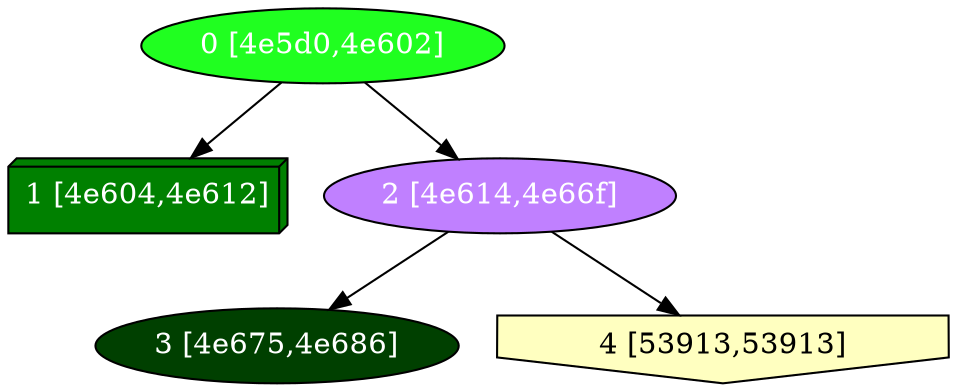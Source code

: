 diGraph libnss3{
	libnss3_0  [style=filled fillcolor="#20FF20" fontcolor="#ffffff" shape=oval label="0 [4e5d0,4e602]"]
	libnss3_1  [style=filled fillcolor="#008000" fontcolor="#ffffff" shape=box3d label="1 [4e604,4e612]"]
	libnss3_2  [style=filled fillcolor="#C080FF" fontcolor="#ffffff" shape=oval label="2 [4e614,4e66f]"]
	libnss3_3  [style=filled fillcolor="#004000" fontcolor="#ffffff" shape=oval label="3 [4e675,4e686]"]
	libnss3_4  [style=filled fillcolor="#FFFFC0" fontcolor="#000000" shape=invhouse label="4 [53913,53913]"]

	libnss3_0 -> libnss3_1
	libnss3_0 -> libnss3_2
	libnss3_2 -> libnss3_3
	libnss3_2 -> libnss3_4
}